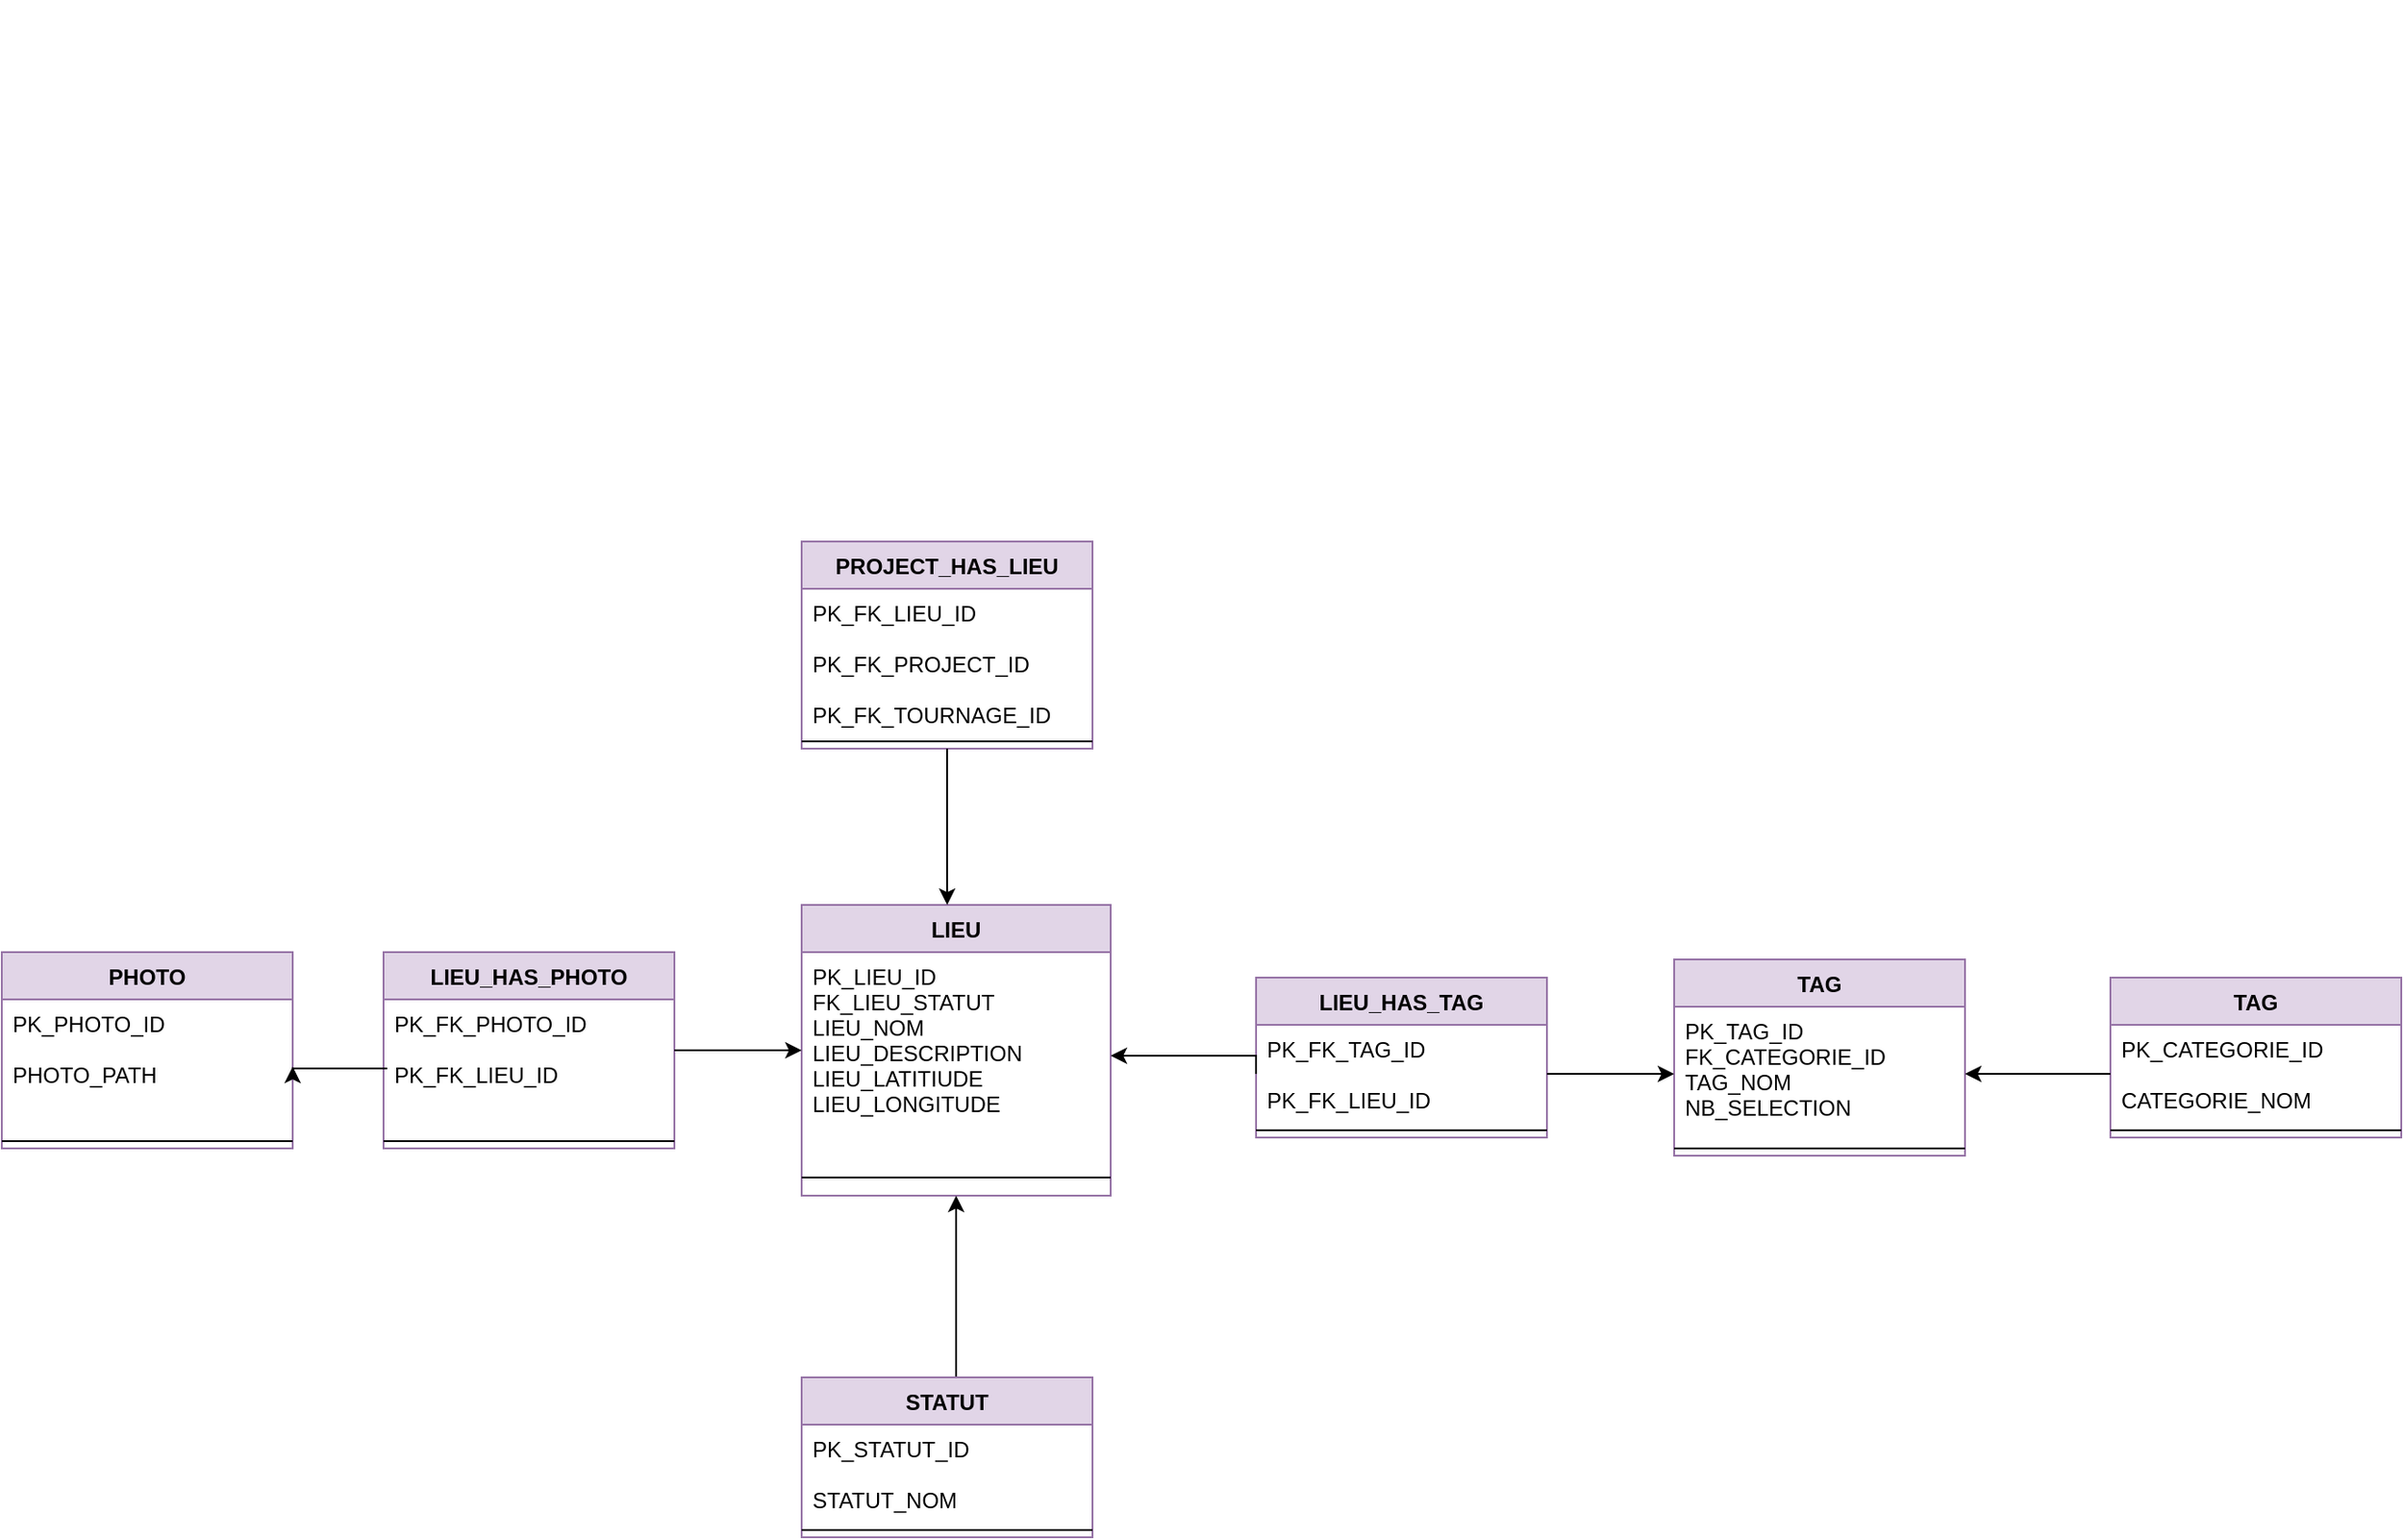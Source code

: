<mxfile version="18.0.6" type="device"><diagram id="D-ZPbFm5kCAv-HBzowlL" name="Page-1"><mxGraphModel dx="1102" dy="857" grid="1" gridSize="10" guides="1" tooltips="1" connect="1" arrows="1" fold="1" page="1" pageScale="1" pageWidth="2336" pageHeight="1654" math="0" shadow="0"><root><mxCell id="0"/><mxCell id="1" parent="0"/><mxCell id="SEt0Nu8GCRH9RDk-5Gde-27" style="edgeStyle=orthogonalEdgeStyle;rounded=0;orthogonalLoop=1;jettySize=auto;html=1;exitX=0.5;exitY=1;exitDx=0;exitDy=0;fontColor=#000000;" parent="1" edge="1"><mxGeometry relative="1" as="geometry"><mxPoint x="980" y="70" as="sourcePoint"/><mxPoint x="980" y="70" as="targetPoint"/></mxGeometry></mxCell><mxCell id="gK-1rn3FFj5kSBS6P0lg-30" value="LIEU" style="swimlane;fontStyle=1;align=center;verticalAlign=top;childLayout=stackLayout;horizontal=1;startSize=26;horizontalStack=0;resizeParent=1;resizeParentMax=0;resizeLast=0;collapsible=1;marginBottom=0;fillColor=#e1d5e7;strokeColor=#9673a6;" parent="1" vertex="1"><mxGeometry x="1410" y="560" width="170" height="160" as="geometry"/></mxCell><mxCell id="gK-1rn3FFj5kSBS6P0lg-31" value="PK_LIEU_ID&#10;FK_LIEU_STATUT&#10;LIEU_NOM&#10;LIEU_DESCRIPTION&#10;LIEU_LATITIUDE&#10;LIEU_LONGITUDE&#10;" style="text;strokeColor=none;fillColor=none;align=left;verticalAlign=top;spacingLeft=4;spacingRight=4;overflow=hidden;rotatable=0;points=[[0,0.5],[1,0.5]];portConstraint=eastwest;" parent="gK-1rn3FFj5kSBS6P0lg-30" vertex="1"><mxGeometry y="26" width="170" height="114" as="geometry"/></mxCell><mxCell id="gK-1rn3FFj5kSBS6P0lg-32" value="" style="line;strokeWidth=1;fillColor=none;align=left;verticalAlign=middle;spacingTop=-1;spacingLeft=3;spacingRight=3;rotatable=0;labelPosition=right;points=[];portConstraint=eastwest;" parent="gK-1rn3FFj5kSBS6P0lg-30" vertex="1"><mxGeometry y="140" width="170" height="20" as="geometry"/></mxCell><mxCell id="gK-1rn3FFj5kSBS6P0lg-45" value="TAG" style="swimlane;fontStyle=1;align=center;verticalAlign=top;childLayout=stackLayout;horizontal=1;startSize=26;horizontalStack=0;resizeParent=1;resizeParentMax=0;resizeLast=0;collapsible=1;marginBottom=0;fillColor=#e1d5e7;strokeColor=#9673a6;" parent="1" vertex="1"><mxGeometry x="1890" y="590" width="160" height="108" as="geometry"/></mxCell><mxCell id="gK-1rn3FFj5kSBS6P0lg-46" value="PK_TAG_ID&#10;FK_CATEGORIE_ID&#10;TAG_NOM&#10;NB_SELECTION" style="text;strokeColor=none;fillColor=none;align=left;verticalAlign=top;spacingLeft=4;spacingRight=4;overflow=hidden;rotatable=0;points=[[0,0.5],[1,0.5]];portConstraint=eastwest;" parent="gK-1rn3FFj5kSBS6P0lg-45" vertex="1"><mxGeometry y="26" width="160" height="74" as="geometry"/></mxCell><mxCell id="gK-1rn3FFj5kSBS6P0lg-47" value="" style="line;strokeWidth=1;fillColor=none;align=left;verticalAlign=middle;spacingTop=-1;spacingLeft=3;spacingRight=3;rotatable=0;labelPosition=right;points=[];portConstraint=eastwest;" parent="gK-1rn3FFj5kSBS6P0lg-45" vertex="1"><mxGeometry y="100" width="160" height="8" as="geometry"/></mxCell><mxCell id="gK-1rn3FFj5kSBS6P0lg-54" value="LIEU_HAS_PHOTO" style="swimlane;fontStyle=1;align=center;verticalAlign=top;childLayout=stackLayout;horizontal=1;startSize=26;horizontalStack=0;resizeParent=1;resizeParentMax=0;resizeLast=0;collapsible=1;marginBottom=0;fillColor=#e1d5e7;strokeColor=#9673a6;" parent="1" vertex="1"><mxGeometry x="1180" y="586" width="160" height="108" as="geometry"/></mxCell><mxCell id="gK-1rn3FFj5kSBS6P0lg-55" value="PK_FK_PHOTO_ID&#10;&#10;PK_FK_LIEU_ID" style="text;strokeColor=none;fillColor=none;align=left;verticalAlign=top;spacingLeft=4;spacingRight=4;overflow=hidden;rotatable=0;points=[[0,0.5],[1,0.5]];portConstraint=eastwest;" parent="gK-1rn3FFj5kSBS6P0lg-54" vertex="1"><mxGeometry y="26" width="160" height="74" as="geometry"/></mxCell><mxCell id="gK-1rn3FFj5kSBS6P0lg-56" value="" style="line;strokeWidth=1;fillColor=none;align=left;verticalAlign=middle;spacingTop=-1;spacingLeft=3;spacingRight=3;rotatable=0;labelPosition=right;points=[];portConstraint=eastwest;" parent="gK-1rn3FFj5kSBS6P0lg-54" vertex="1"><mxGeometry y="100" width="160" height="8" as="geometry"/></mxCell><mxCell id="gK-1rn3FFj5kSBS6P0lg-57" style="edgeStyle=orthogonalEdgeStyle;rounded=0;orthogonalLoop=1;jettySize=auto;html=1;" parent="1" source="gK-1rn3FFj5kSBS6P0lg-55" edge="1"><mxGeometry relative="1" as="geometry"><mxPoint x="1410" y="640" as="targetPoint"/><Array as="points"><mxPoint x="1410" y="640"/></Array></mxGeometry></mxCell><mxCell id="GztrT1jyW7alI0w5Pyws-1" value="LIEU_HAS_TAG" style="swimlane;fontStyle=1;align=center;verticalAlign=top;childLayout=stackLayout;horizontal=1;startSize=26;horizontalStack=0;resizeParent=1;resizeParentMax=0;resizeLast=0;collapsible=1;marginBottom=0;fillColor=#e1d5e7;strokeColor=#9673a6;" parent="1" vertex="1"><mxGeometry x="1660" y="600" width="160" height="88" as="geometry"/></mxCell><mxCell id="GztrT1jyW7alI0w5Pyws-2" value="PK_FK_TAG_ID&#10;&#10;PK_FK_LIEU_ID" style="text;strokeColor=none;fillColor=none;align=left;verticalAlign=top;spacingLeft=4;spacingRight=4;overflow=hidden;rotatable=0;points=[[0,0.5],[1,0.5]];portConstraint=eastwest;" parent="GztrT1jyW7alI0w5Pyws-1" vertex="1"><mxGeometry y="26" width="160" height="54" as="geometry"/></mxCell><mxCell id="GztrT1jyW7alI0w5Pyws-3" value="" style="line;strokeWidth=1;fillColor=none;align=left;verticalAlign=middle;spacingTop=-1;spacingLeft=3;spacingRight=3;rotatable=0;labelPosition=right;points=[];portConstraint=eastwest;" parent="GztrT1jyW7alI0w5Pyws-1" vertex="1"><mxGeometry y="80" width="160" height="8" as="geometry"/></mxCell><mxCell id="GztrT1jyW7alI0w5Pyws-5" style="edgeStyle=orthogonalEdgeStyle;rounded=0;orthogonalLoop=1;jettySize=auto;html=1;exitX=0;exitY=0.5;exitDx=0;exitDy=0;entryX=1;entryY=0.5;entryDx=0;entryDy=0;" parent="1" source="GztrT1jyW7alI0w5Pyws-2" target="gK-1rn3FFj5kSBS6P0lg-31" edge="1"><mxGeometry relative="1" as="geometry"><Array as="points"><mxPoint x="1660" y="643"/></Array><mxPoint x="1900" y="663" as="sourcePoint"/><mxPoint x="1590" y="653" as="targetPoint"/></mxGeometry></mxCell><mxCell id="GztrT1jyW7alI0w5Pyws-6" value="PHOTO" style="swimlane;fontStyle=1;align=center;verticalAlign=top;childLayout=stackLayout;horizontal=1;startSize=26;horizontalStack=0;resizeParent=1;resizeParentMax=0;resizeLast=0;collapsible=1;marginBottom=0;fillColor=#e1d5e7;strokeColor=#9673a6;" parent="1" vertex="1"><mxGeometry x="970" y="586" width="160" height="108" as="geometry"/></mxCell><mxCell id="GztrT1jyW7alI0w5Pyws-7" value="PK_PHOTO_ID&#10;&#10;PHOTO_PATH" style="text;strokeColor=none;fillColor=none;align=left;verticalAlign=top;spacingLeft=4;spacingRight=4;overflow=hidden;rotatable=0;points=[[0,0.5],[1,0.5]];portConstraint=eastwest;" parent="GztrT1jyW7alI0w5Pyws-6" vertex="1"><mxGeometry y="26" width="160" height="74" as="geometry"/></mxCell><mxCell id="GztrT1jyW7alI0w5Pyws-8" value="" style="line;strokeWidth=1;fillColor=none;align=left;verticalAlign=middle;spacingTop=-1;spacingLeft=3;spacingRight=3;rotatable=0;labelPosition=right;points=[];portConstraint=eastwest;" parent="GztrT1jyW7alI0w5Pyws-6" vertex="1"><mxGeometry y="100" width="160" height="8" as="geometry"/></mxCell><mxCell id="GztrT1jyW7alI0w5Pyws-9" style="edgeStyle=orthogonalEdgeStyle;rounded=0;orthogonalLoop=1;jettySize=auto;html=1;entryX=1;entryY=0.5;entryDx=0;entryDy=0;" parent="1" target="GztrT1jyW7alI0w5Pyws-7" edge="1"><mxGeometry relative="1" as="geometry"><mxPoint x="1420" y="690" as="targetPoint"/><Array as="points"><mxPoint x="1182" y="650"/><mxPoint x="1160" y="650"/></Array><mxPoint x="1180" y="650" as="sourcePoint"/></mxGeometry></mxCell><mxCell id="gK-1rn3FFj5kSBS6P0lg-48" style="edgeStyle=orthogonalEdgeStyle;rounded=0;orthogonalLoop=1;jettySize=auto;html=1;exitX=1;exitY=0.5;exitDx=0;exitDy=0;entryX=0;entryY=0.5;entryDx=0;entryDy=0;" parent="1" source="GztrT1jyW7alI0w5Pyws-2" target="gK-1rn3FFj5kSBS6P0lg-46" edge="1"><mxGeometry relative="1" as="geometry"><Array as="points"/><mxPoint x="1885" y="653" as="targetPoint"/></mxGeometry></mxCell><mxCell id="pq-VfOGVptNz19dSAd23-1" value="TAG" style="swimlane;fontStyle=1;align=center;verticalAlign=top;childLayout=stackLayout;horizontal=1;startSize=26;horizontalStack=0;resizeParent=1;resizeParentMax=0;resizeLast=0;collapsible=1;marginBottom=0;fillColor=#e1d5e7;strokeColor=#9673a6;" parent="1" vertex="1"><mxGeometry x="2130" y="600" width="160" height="88" as="geometry"/></mxCell><mxCell id="pq-VfOGVptNz19dSAd23-2" value="PK_CATEGORIE_ID&#10;&#10;CATEGORIE_NOM" style="text;strokeColor=none;fillColor=none;align=left;verticalAlign=top;spacingLeft=4;spacingRight=4;overflow=hidden;rotatable=0;points=[[0,0.5],[1,0.5]];portConstraint=eastwest;" parent="pq-VfOGVptNz19dSAd23-1" vertex="1"><mxGeometry y="26" width="160" height="54" as="geometry"/></mxCell><mxCell id="pq-VfOGVptNz19dSAd23-3" value="" style="line;strokeWidth=1;fillColor=none;align=left;verticalAlign=middle;spacingTop=-1;spacingLeft=3;spacingRight=3;rotatable=0;labelPosition=right;points=[];portConstraint=eastwest;" parent="pq-VfOGVptNz19dSAd23-1" vertex="1"><mxGeometry y="80" width="160" height="8" as="geometry"/></mxCell><mxCell id="pq-VfOGVptNz19dSAd23-4" style="edgeStyle=orthogonalEdgeStyle;rounded=0;orthogonalLoop=1;jettySize=auto;html=1;exitX=0;exitY=0.5;exitDx=0;exitDy=0;entryX=1;entryY=0.5;entryDx=0;entryDy=0;" parent="1" source="pq-VfOGVptNz19dSAd23-2" target="gK-1rn3FFj5kSBS6P0lg-46" edge="1"><mxGeometry relative="1" as="geometry"/></mxCell><mxCell id="Ii4pqBGz2ToQjvc0X2E2-4" style="edgeStyle=orthogonalEdgeStyle;rounded=0;orthogonalLoop=1;jettySize=auto;html=1;entryX=0.5;entryY=1;entryDx=0;entryDy=0;" parent="1" source="Ii4pqBGz2ToQjvc0X2E2-1" target="gK-1rn3FFj5kSBS6P0lg-30" edge="1"><mxGeometry relative="1" as="geometry"><mxPoint x="1490" y="730" as="targetPoint"/><Array as="points"><mxPoint x="1495" y="790"/><mxPoint x="1495" y="790"/></Array></mxGeometry></mxCell><mxCell id="Ii4pqBGz2ToQjvc0X2E2-1" value="STATUT" style="swimlane;fontStyle=1;align=center;verticalAlign=top;childLayout=stackLayout;horizontal=1;startSize=26;horizontalStack=0;resizeParent=1;resizeParentMax=0;resizeLast=0;collapsible=1;marginBottom=0;fillColor=#e1d5e7;strokeColor=#9673a6;" parent="1" vertex="1"><mxGeometry x="1410" y="820" width="160" height="88" as="geometry"/></mxCell><mxCell id="Ii4pqBGz2ToQjvc0X2E2-2" value="PK_STATUT_ID&#10;&#10;STATUT_NOM" style="text;strokeColor=none;fillColor=none;align=left;verticalAlign=top;spacingLeft=4;spacingRight=4;overflow=hidden;rotatable=0;points=[[0,0.5],[1,0.5]];portConstraint=eastwest;" parent="Ii4pqBGz2ToQjvc0X2E2-1" vertex="1"><mxGeometry y="26" width="160" height="54" as="geometry"/></mxCell><mxCell id="Ii4pqBGz2ToQjvc0X2E2-3" value="" style="line;strokeWidth=1;fillColor=none;align=left;verticalAlign=middle;spacingTop=-1;spacingLeft=3;spacingRight=3;rotatable=0;labelPosition=right;points=[];portConstraint=eastwest;" parent="Ii4pqBGz2ToQjvc0X2E2-1" vertex="1"><mxGeometry y="80" width="160" height="8" as="geometry"/></mxCell><mxCell id="usoxt3nThpnToYiGjdXW-1" value="PROJECT_HAS_LIEU" style="swimlane;fontStyle=1;align=center;verticalAlign=top;childLayout=stackLayout;horizontal=1;startSize=26;horizontalStack=0;resizeParent=1;resizeParentMax=0;resizeLast=0;collapsible=1;marginBottom=0;fillColor=#e1d5e7;strokeColor=#9673a6;" vertex="1" parent="1"><mxGeometry x="1410" y="360" width="160" height="114" as="geometry"/></mxCell><mxCell id="usoxt3nThpnToYiGjdXW-2" value="PK_FK_LIEU_ID&#10;&#10;PK_FK_PROJECT_ID&#10;&#10;PK_FK_TOURNAGE_ID" style="text;strokeColor=none;fillColor=none;align=left;verticalAlign=top;spacingLeft=4;spacingRight=4;overflow=hidden;rotatable=0;points=[[0,0.5],[1,0.5]];portConstraint=eastwest;" vertex="1" parent="usoxt3nThpnToYiGjdXW-1"><mxGeometry y="26" width="160" height="80" as="geometry"/></mxCell><mxCell id="usoxt3nThpnToYiGjdXW-3" value="" style="line;strokeWidth=1;fillColor=none;align=left;verticalAlign=middle;spacingTop=-1;spacingLeft=3;spacingRight=3;rotatable=0;labelPosition=right;points=[];portConstraint=eastwest;" vertex="1" parent="usoxt3nThpnToYiGjdXW-1"><mxGeometry y="106" width="160" height="8" as="geometry"/></mxCell><mxCell id="usoxt3nThpnToYiGjdXW-4" style="edgeStyle=orthogonalEdgeStyle;rounded=0;orthogonalLoop=1;jettySize=auto;html=1;exitX=0.5;exitY=1;exitDx=0;exitDy=0;entryX=0.471;entryY=0;entryDx=0;entryDy=0;entryPerimeter=0;" edge="1" parent="1" source="usoxt3nThpnToYiGjdXW-1" target="gK-1rn3FFj5kSBS6P0lg-30"><mxGeometry relative="1" as="geometry"><mxPoint x="1420" y="690" as="targetPoint"/><Array as="points"><mxPoint x="1490" y="510"/><mxPoint x="1490" y="510"/></Array><mxPoint x="1350" y="690" as="sourcePoint"/></mxGeometry></mxCell></root></mxGraphModel></diagram></mxfile>